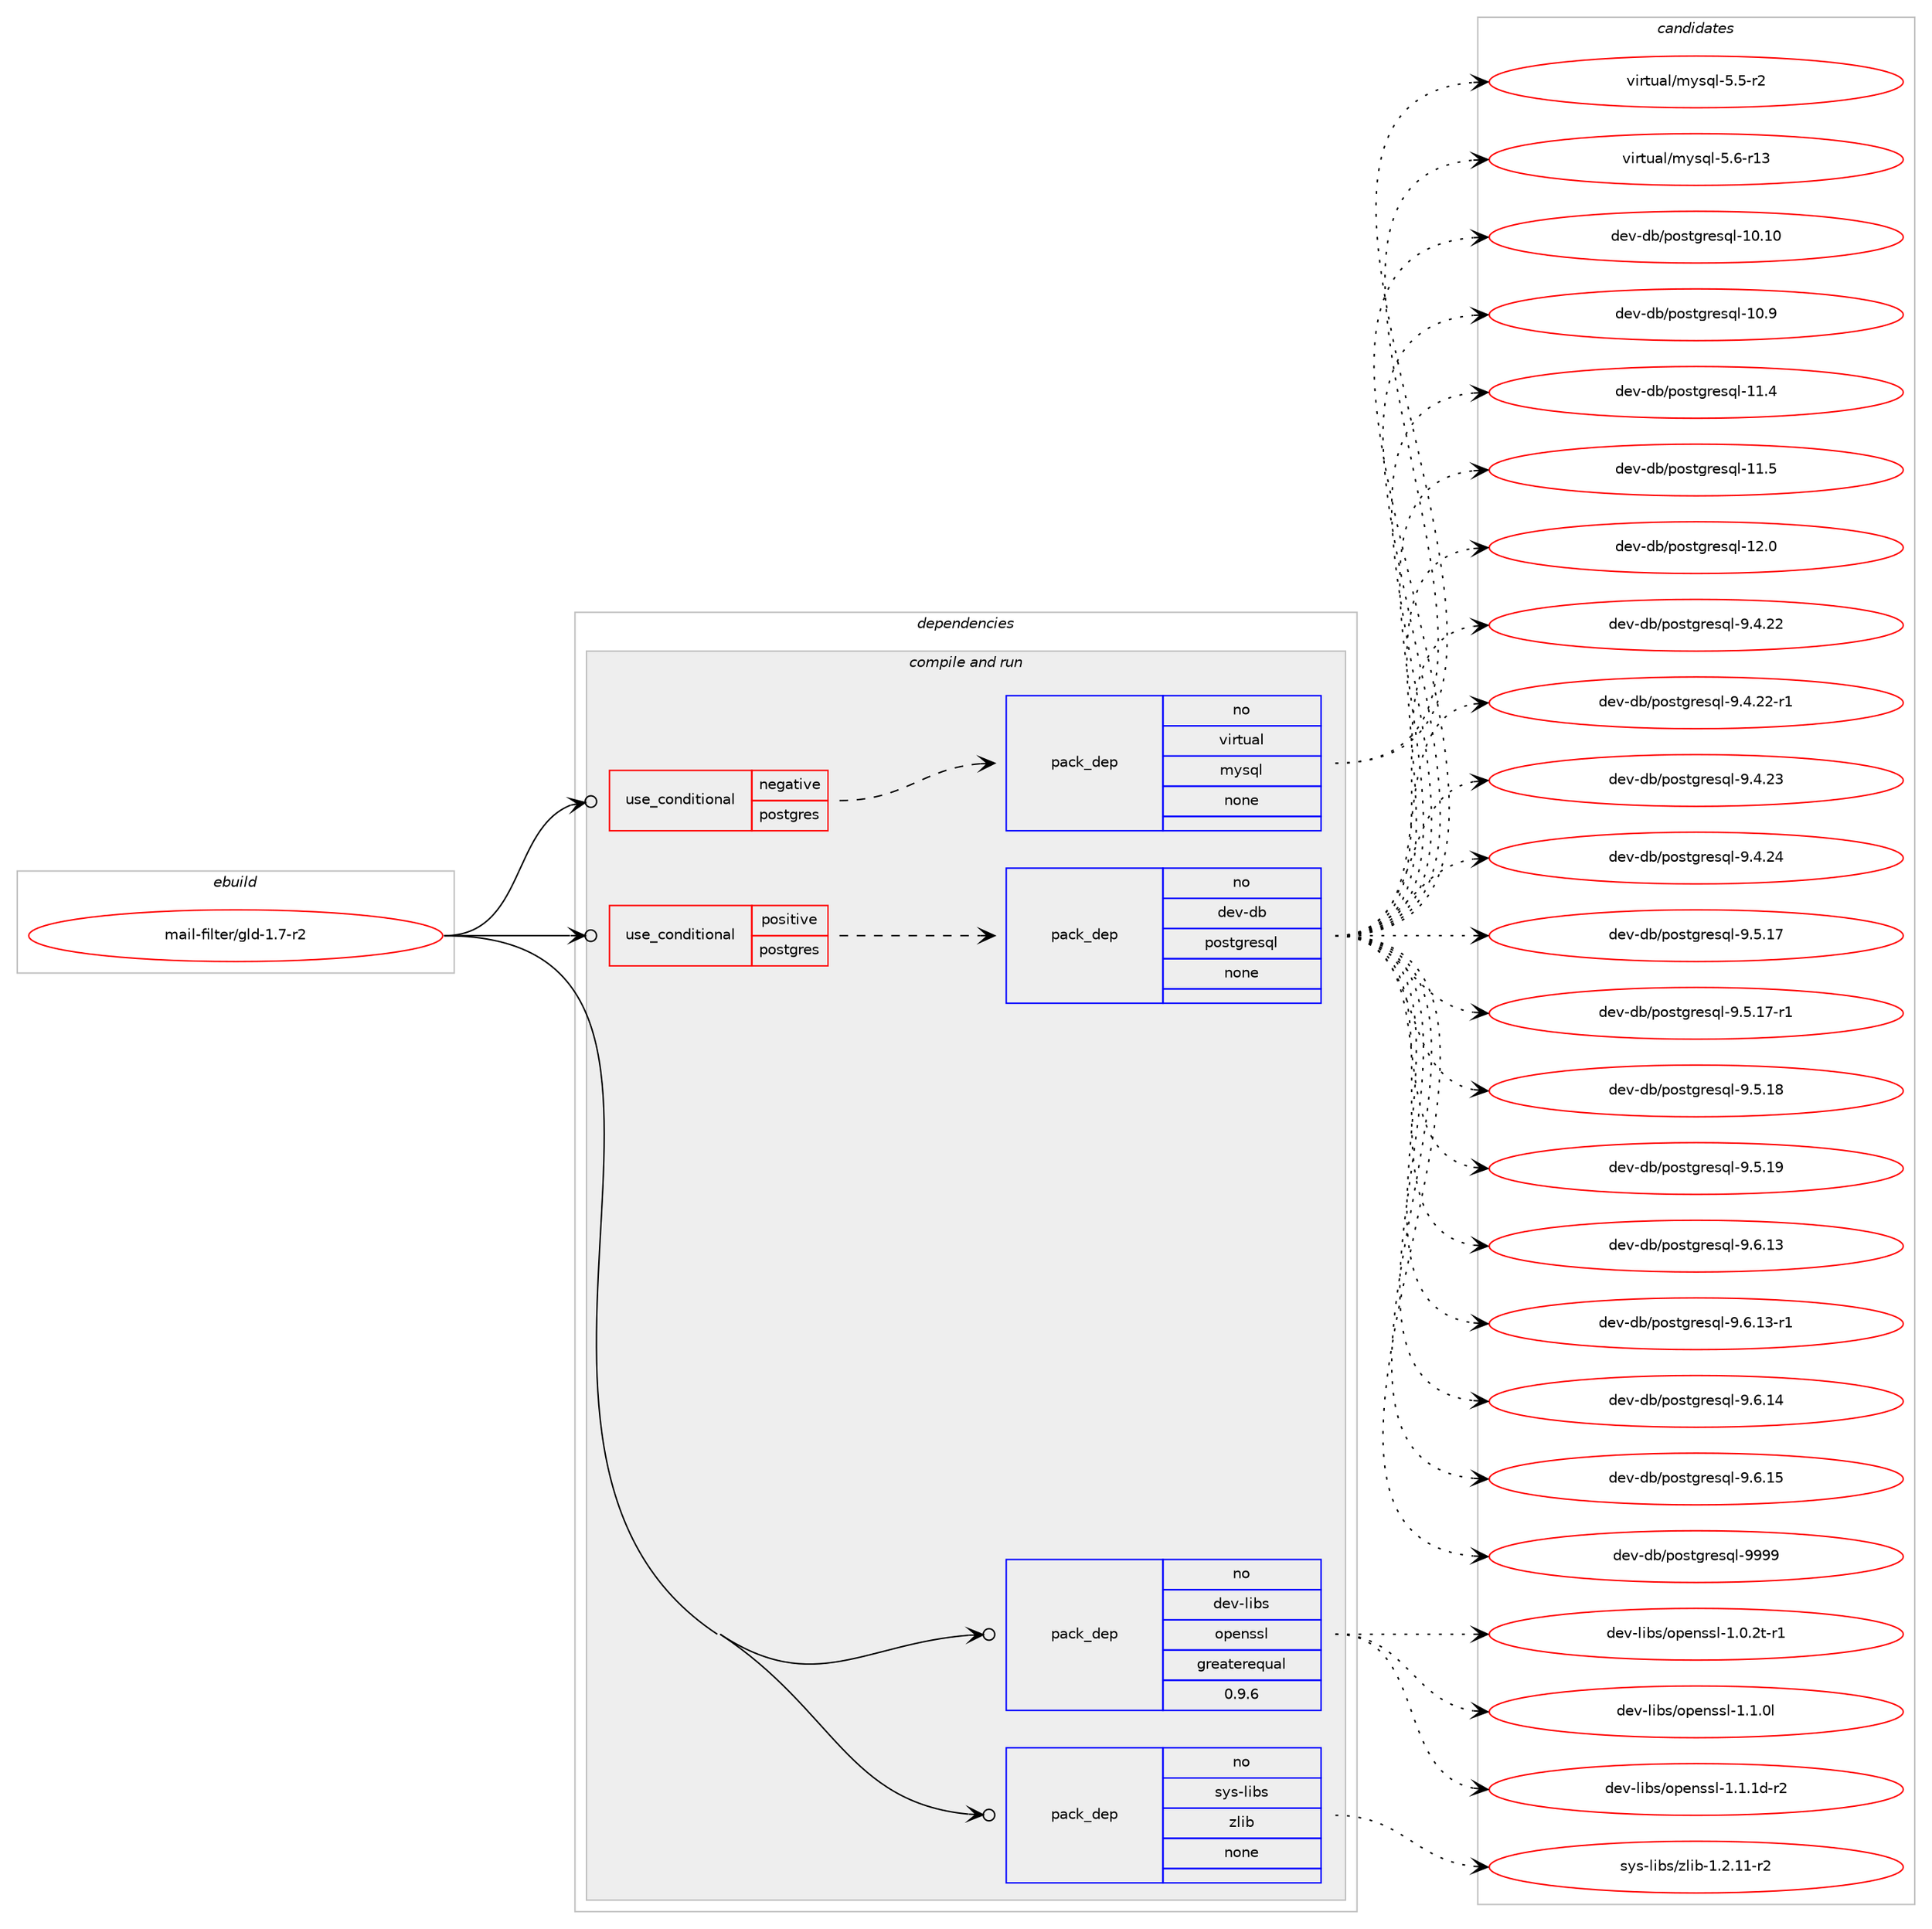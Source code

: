 digraph prolog {

# *************
# Graph options
# *************

newrank=true;
concentrate=true;
compound=true;
graph [rankdir=LR,fontname=Helvetica,fontsize=10,ranksep=1.5];#, ranksep=2.5, nodesep=0.2];
edge  [arrowhead=vee];
node  [fontname=Helvetica,fontsize=10];

# **********
# The ebuild
# **********

subgraph cluster_leftcol {
color=gray;
rank=same;
label=<<i>ebuild</i>>;
id [label="mail-filter/gld-1.7-r2", color=red, width=4, href="../mail-filter/gld-1.7-r2.svg"];
}

# ****************
# The dependencies
# ****************

subgraph cluster_midcol {
color=gray;
label=<<i>dependencies</i>>;
subgraph cluster_compile {
fillcolor="#eeeeee";
style=filled;
label=<<i>compile</i>>;
}
subgraph cluster_compileandrun {
fillcolor="#eeeeee";
style=filled;
label=<<i>compile and run</i>>;
subgraph cond188376 {
dependency772695 [label=<<TABLE BORDER="0" CELLBORDER="1" CELLSPACING="0" CELLPADDING="4"><TR><TD ROWSPAN="3" CELLPADDING="10">use_conditional</TD></TR><TR><TD>negative</TD></TR><TR><TD>postgres</TD></TR></TABLE>>, shape=none, color=red];
subgraph pack570929 {
dependency772696 [label=<<TABLE BORDER="0" CELLBORDER="1" CELLSPACING="0" CELLPADDING="4" WIDTH="220"><TR><TD ROWSPAN="6" CELLPADDING="30">pack_dep</TD></TR><TR><TD WIDTH="110">no</TD></TR><TR><TD>virtual</TD></TR><TR><TD>mysql</TD></TR><TR><TD>none</TD></TR><TR><TD></TD></TR></TABLE>>, shape=none, color=blue];
}
dependency772695:e -> dependency772696:w [weight=20,style="dashed",arrowhead="vee"];
}
id:e -> dependency772695:w [weight=20,style="solid",arrowhead="odotvee"];
subgraph cond188377 {
dependency772697 [label=<<TABLE BORDER="0" CELLBORDER="1" CELLSPACING="0" CELLPADDING="4"><TR><TD ROWSPAN="3" CELLPADDING="10">use_conditional</TD></TR><TR><TD>positive</TD></TR><TR><TD>postgres</TD></TR></TABLE>>, shape=none, color=red];
subgraph pack570930 {
dependency772698 [label=<<TABLE BORDER="0" CELLBORDER="1" CELLSPACING="0" CELLPADDING="4" WIDTH="220"><TR><TD ROWSPAN="6" CELLPADDING="30">pack_dep</TD></TR><TR><TD WIDTH="110">no</TD></TR><TR><TD>dev-db</TD></TR><TR><TD>postgresql</TD></TR><TR><TD>none</TD></TR><TR><TD></TD></TR></TABLE>>, shape=none, color=blue];
}
dependency772697:e -> dependency772698:w [weight=20,style="dashed",arrowhead="vee"];
}
id:e -> dependency772697:w [weight=20,style="solid",arrowhead="odotvee"];
subgraph pack570931 {
dependency772699 [label=<<TABLE BORDER="0" CELLBORDER="1" CELLSPACING="0" CELLPADDING="4" WIDTH="220"><TR><TD ROWSPAN="6" CELLPADDING="30">pack_dep</TD></TR><TR><TD WIDTH="110">no</TD></TR><TR><TD>dev-libs</TD></TR><TR><TD>openssl</TD></TR><TR><TD>greaterequal</TD></TR><TR><TD>0.9.6</TD></TR></TABLE>>, shape=none, color=blue];
}
id:e -> dependency772699:w [weight=20,style="solid",arrowhead="odotvee"];
subgraph pack570932 {
dependency772700 [label=<<TABLE BORDER="0" CELLBORDER="1" CELLSPACING="0" CELLPADDING="4" WIDTH="220"><TR><TD ROWSPAN="6" CELLPADDING="30">pack_dep</TD></TR><TR><TD WIDTH="110">no</TD></TR><TR><TD>sys-libs</TD></TR><TR><TD>zlib</TD></TR><TR><TD>none</TD></TR><TR><TD></TD></TR></TABLE>>, shape=none, color=blue];
}
id:e -> dependency772700:w [weight=20,style="solid",arrowhead="odotvee"];
}
subgraph cluster_run {
fillcolor="#eeeeee";
style=filled;
label=<<i>run</i>>;
}
}

# **************
# The candidates
# **************

subgraph cluster_choices {
rank=same;
color=gray;
label=<<i>candidates</i>>;

subgraph choice570929 {
color=black;
nodesep=1;
choice1181051141161179710847109121115113108455346534511450 [label="virtual/mysql-5.5-r2", color=red, width=4,href="../virtual/mysql-5.5-r2.svg"];
choice118105114116117971084710912111511310845534654451144951 [label="virtual/mysql-5.6-r13", color=red, width=4,href="../virtual/mysql-5.6-r13.svg"];
dependency772696:e -> choice1181051141161179710847109121115113108455346534511450:w [style=dotted,weight="100"];
dependency772696:e -> choice118105114116117971084710912111511310845534654451144951:w [style=dotted,weight="100"];
}
subgraph choice570930 {
color=black;
nodesep=1;
choice100101118451009847112111115116103114101115113108454948464948 [label="dev-db/postgresql-10.10", color=red, width=4,href="../dev-db/postgresql-10.10.svg"];
choice1001011184510098471121111151161031141011151131084549484657 [label="dev-db/postgresql-10.9", color=red, width=4,href="../dev-db/postgresql-10.9.svg"];
choice1001011184510098471121111151161031141011151131084549494652 [label="dev-db/postgresql-11.4", color=red, width=4,href="../dev-db/postgresql-11.4.svg"];
choice1001011184510098471121111151161031141011151131084549494653 [label="dev-db/postgresql-11.5", color=red, width=4,href="../dev-db/postgresql-11.5.svg"];
choice1001011184510098471121111151161031141011151131084549504648 [label="dev-db/postgresql-12.0", color=red, width=4,href="../dev-db/postgresql-12.0.svg"];
choice10010111845100984711211111511610311410111511310845574652465050 [label="dev-db/postgresql-9.4.22", color=red, width=4,href="../dev-db/postgresql-9.4.22.svg"];
choice100101118451009847112111115116103114101115113108455746524650504511449 [label="dev-db/postgresql-9.4.22-r1", color=red, width=4,href="../dev-db/postgresql-9.4.22-r1.svg"];
choice10010111845100984711211111511610311410111511310845574652465051 [label="dev-db/postgresql-9.4.23", color=red, width=4,href="../dev-db/postgresql-9.4.23.svg"];
choice10010111845100984711211111511610311410111511310845574652465052 [label="dev-db/postgresql-9.4.24", color=red, width=4,href="../dev-db/postgresql-9.4.24.svg"];
choice10010111845100984711211111511610311410111511310845574653464955 [label="dev-db/postgresql-9.5.17", color=red, width=4,href="../dev-db/postgresql-9.5.17.svg"];
choice100101118451009847112111115116103114101115113108455746534649554511449 [label="dev-db/postgresql-9.5.17-r1", color=red, width=4,href="../dev-db/postgresql-9.5.17-r1.svg"];
choice10010111845100984711211111511610311410111511310845574653464956 [label="dev-db/postgresql-9.5.18", color=red, width=4,href="../dev-db/postgresql-9.5.18.svg"];
choice10010111845100984711211111511610311410111511310845574653464957 [label="dev-db/postgresql-9.5.19", color=red, width=4,href="../dev-db/postgresql-9.5.19.svg"];
choice10010111845100984711211111511610311410111511310845574654464951 [label="dev-db/postgresql-9.6.13", color=red, width=4,href="../dev-db/postgresql-9.6.13.svg"];
choice100101118451009847112111115116103114101115113108455746544649514511449 [label="dev-db/postgresql-9.6.13-r1", color=red, width=4,href="../dev-db/postgresql-9.6.13-r1.svg"];
choice10010111845100984711211111511610311410111511310845574654464952 [label="dev-db/postgresql-9.6.14", color=red, width=4,href="../dev-db/postgresql-9.6.14.svg"];
choice10010111845100984711211111511610311410111511310845574654464953 [label="dev-db/postgresql-9.6.15", color=red, width=4,href="../dev-db/postgresql-9.6.15.svg"];
choice1001011184510098471121111151161031141011151131084557575757 [label="dev-db/postgresql-9999", color=red, width=4,href="../dev-db/postgresql-9999.svg"];
dependency772698:e -> choice100101118451009847112111115116103114101115113108454948464948:w [style=dotted,weight="100"];
dependency772698:e -> choice1001011184510098471121111151161031141011151131084549484657:w [style=dotted,weight="100"];
dependency772698:e -> choice1001011184510098471121111151161031141011151131084549494652:w [style=dotted,weight="100"];
dependency772698:e -> choice1001011184510098471121111151161031141011151131084549494653:w [style=dotted,weight="100"];
dependency772698:e -> choice1001011184510098471121111151161031141011151131084549504648:w [style=dotted,weight="100"];
dependency772698:e -> choice10010111845100984711211111511610311410111511310845574652465050:w [style=dotted,weight="100"];
dependency772698:e -> choice100101118451009847112111115116103114101115113108455746524650504511449:w [style=dotted,weight="100"];
dependency772698:e -> choice10010111845100984711211111511610311410111511310845574652465051:w [style=dotted,weight="100"];
dependency772698:e -> choice10010111845100984711211111511610311410111511310845574652465052:w [style=dotted,weight="100"];
dependency772698:e -> choice10010111845100984711211111511610311410111511310845574653464955:w [style=dotted,weight="100"];
dependency772698:e -> choice100101118451009847112111115116103114101115113108455746534649554511449:w [style=dotted,weight="100"];
dependency772698:e -> choice10010111845100984711211111511610311410111511310845574653464956:w [style=dotted,weight="100"];
dependency772698:e -> choice10010111845100984711211111511610311410111511310845574653464957:w [style=dotted,weight="100"];
dependency772698:e -> choice10010111845100984711211111511610311410111511310845574654464951:w [style=dotted,weight="100"];
dependency772698:e -> choice100101118451009847112111115116103114101115113108455746544649514511449:w [style=dotted,weight="100"];
dependency772698:e -> choice10010111845100984711211111511610311410111511310845574654464952:w [style=dotted,weight="100"];
dependency772698:e -> choice10010111845100984711211111511610311410111511310845574654464953:w [style=dotted,weight="100"];
dependency772698:e -> choice1001011184510098471121111151161031141011151131084557575757:w [style=dotted,weight="100"];
}
subgraph choice570931 {
color=black;
nodesep=1;
choice1001011184510810598115471111121011101151151084549464846501164511449 [label="dev-libs/openssl-1.0.2t-r1", color=red, width=4,href="../dev-libs/openssl-1.0.2t-r1.svg"];
choice100101118451081059811547111112101110115115108454946494648108 [label="dev-libs/openssl-1.1.0l", color=red, width=4,href="../dev-libs/openssl-1.1.0l.svg"];
choice1001011184510810598115471111121011101151151084549464946491004511450 [label="dev-libs/openssl-1.1.1d-r2", color=red, width=4,href="../dev-libs/openssl-1.1.1d-r2.svg"];
dependency772699:e -> choice1001011184510810598115471111121011101151151084549464846501164511449:w [style=dotted,weight="100"];
dependency772699:e -> choice100101118451081059811547111112101110115115108454946494648108:w [style=dotted,weight="100"];
dependency772699:e -> choice1001011184510810598115471111121011101151151084549464946491004511450:w [style=dotted,weight="100"];
}
subgraph choice570932 {
color=black;
nodesep=1;
choice11512111545108105981154712210810598454946504649494511450 [label="sys-libs/zlib-1.2.11-r2", color=red, width=4,href="../sys-libs/zlib-1.2.11-r2.svg"];
dependency772700:e -> choice11512111545108105981154712210810598454946504649494511450:w [style=dotted,weight="100"];
}
}

}
